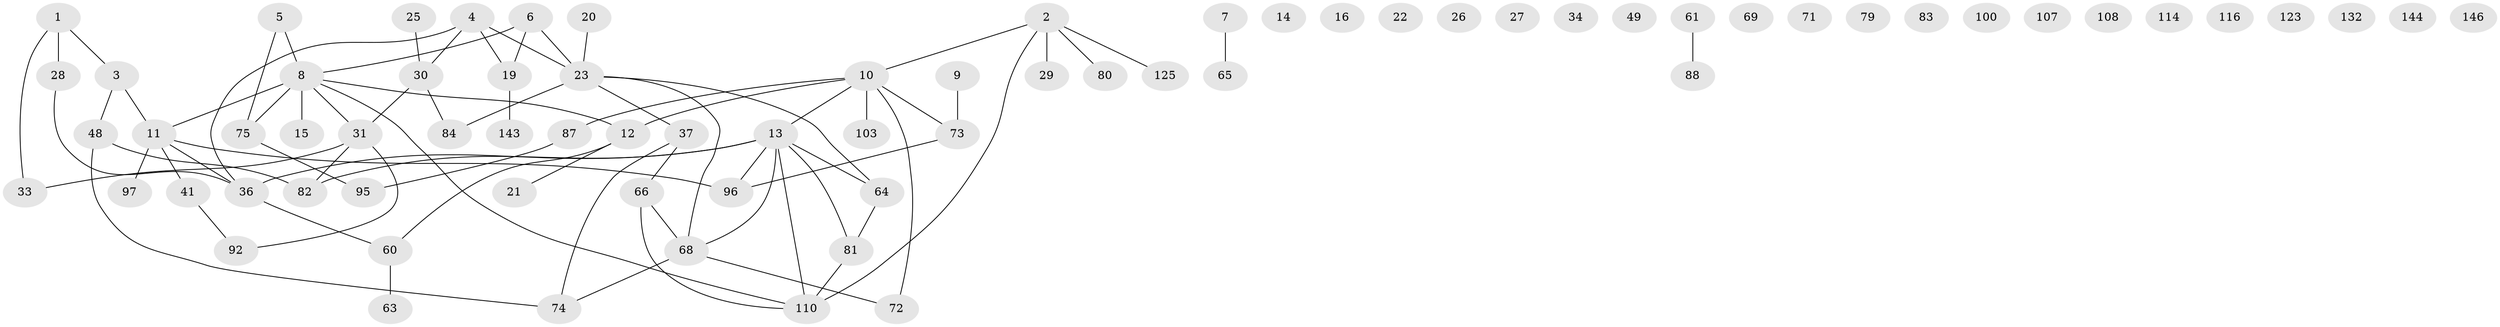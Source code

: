 // original degree distribution, {3: 0.21232876712328766, 2: 0.2602739726027397, 4: 0.0958904109589041, 6: 0.0136986301369863, 1: 0.2328767123287671, 5: 0.04794520547945205, 0: 0.136986301369863}
// Generated by graph-tools (version 1.1) at 2025/16/03/04/25 18:16:46]
// undirected, 73 vertices, 76 edges
graph export_dot {
graph [start="1"]
  node [color=gray90,style=filled];
  1 [super="+86"];
  2 [super="+44"];
  3 [super="+133"];
  4 [super="+46"];
  5 [super="+127+105"];
  6 [super="+40+32+24+139+89"];
  7 [super="+122"];
  8 [super="+59+50+102+128+39"];
  9 [super="+45"];
  10 [super="+99+52+42+98"];
  11 [super="+43+17"];
  12 [super="+47"];
  13 [super="+18+58+140"];
  14;
  15;
  16;
  19 [super="+54"];
  20;
  21 [super="+130"];
  22;
  23 [super="+35+76"];
  25;
  26;
  27;
  28 [super="+62"];
  29 [super="+53+126+121"];
  30 [super="+56+51"];
  31 [super="+91"];
  33 [super="+38"];
  34;
  36 [super="+124+57"];
  37 [super="+90"];
  41;
  48;
  49;
  60;
  61 [super="+137"];
  63 [super="+104"];
  64 [super="+67+101"];
  65;
  66 [super="+93"];
  68 [super="+77+113"];
  69;
  71;
  72;
  73;
  74;
  75;
  79;
  80;
  81 [super="+138+109"];
  82 [super="+136"];
  83;
  84;
  87;
  88;
  92 [super="+94"];
  95 [super="+119"];
  96 [super="+106"];
  97;
  100;
  103;
  107;
  108;
  110 [super="+117"];
  114;
  116;
  123;
  125;
  132;
  143;
  144;
  146;
  1 -- 28;
  1 -- 3;
  1 -- 33;
  2 -- 110;
  2 -- 80;
  2 -- 125;
  2 -- 29;
  2 -- 10;
  3 -- 48;
  3 -- 11;
  4 -- 30;
  4 -- 19;
  4 -- 36;
  4 -- 23 [weight=2];
  5 -- 75;
  5 -- 8;
  6 -- 19;
  6 -- 8;
  6 -- 23;
  7 -- 65;
  8 -- 11 [weight=2];
  8 -- 15;
  8 -- 75;
  8 -- 12;
  8 -- 110;
  8 -- 31;
  9 -- 73;
  10 -- 103;
  10 -- 13;
  10 -- 87;
  10 -- 72;
  10 -- 73;
  10 -- 12;
  11 -- 96;
  11 -- 97;
  11 -- 36;
  11 -- 41;
  12 -- 21;
  12 -- 60;
  13 -- 81;
  13 -- 110;
  13 -- 36;
  13 -- 64;
  13 -- 96;
  13 -- 82;
  13 -- 68;
  19 -- 143;
  20 -- 23;
  23 -- 64;
  23 -- 84;
  23 -- 68;
  23 -- 37;
  25 -- 30;
  28 -- 36;
  30 -- 84;
  30 -- 31;
  31 -- 33;
  31 -- 82;
  31 -- 92;
  36 -- 60;
  37 -- 66;
  37 -- 74;
  41 -- 92;
  48 -- 74;
  48 -- 82;
  60 -- 63;
  61 -- 88;
  64 -- 81;
  66 -- 110;
  66 -- 68;
  68 -- 74;
  68 -- 72;
  73 -- 96;
  75 -- 95;
  81 -- 110;
  87 -- 95;
}
